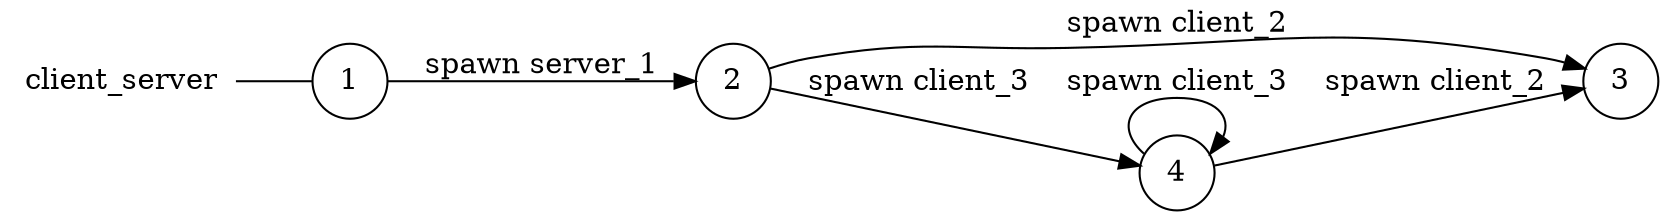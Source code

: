 digraph client_server {
	rankdir="LR";
	n_0 [label="client_server", shape="plaintext"];
	n_1 [id="3", shape=circle, label="3"];
	n_2 [id="4", shape=circle, label="4"];
	n_3 [id="2", shape=circle, label="2"];
	n_4 [id="1", shape=circle, label="1"];
	n_0 -> n_4 [arrowhead=none];

	n_3 -> n_2 [id="[$e|1]", label="spawn client_3"];
	n_2 -> n_1 [id="[$e|4]", label="spawn client_2"];
	n_2 -> n_2 [id="[$e|3]", label="spawn client_3"];
	n_3 -> n_1 [id="[$e|0]", label="spawn client_2"];
	n_4 -> n_3 [id="[$e|2]", label="spawn server_1"];
}
